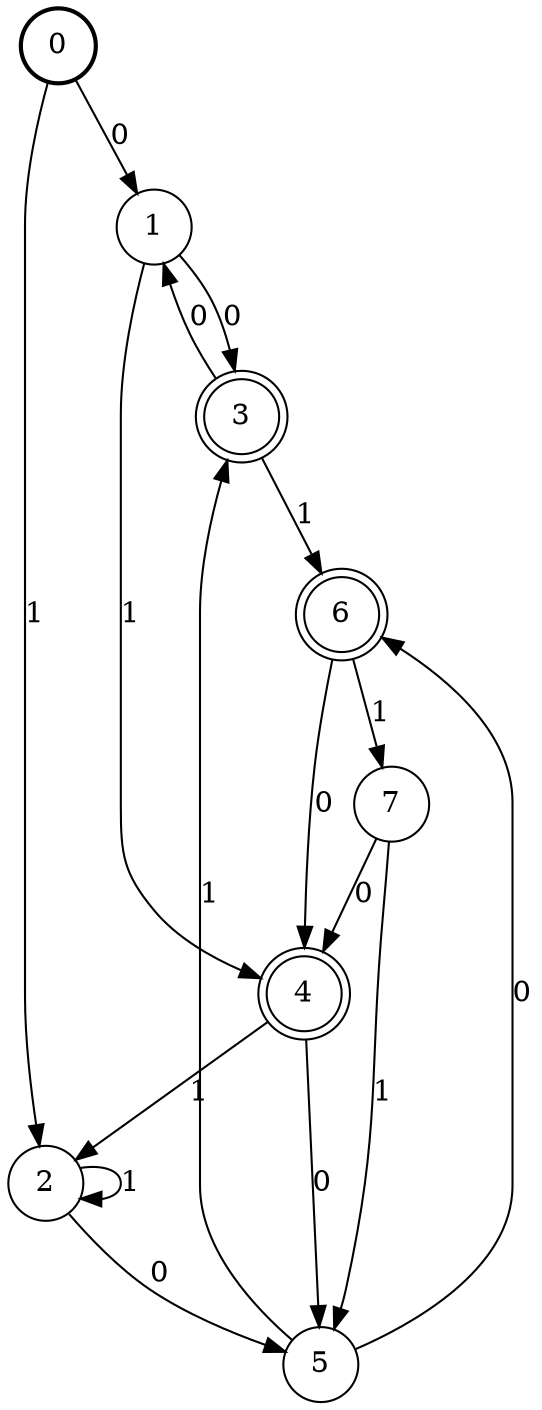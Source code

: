 digraph Automat {
    node [shape = circle];
    0 [style = "bold"];
    0 -> 1 [label = "0"];
    0 -> 2 [label = "1"];
    1 -> 3 [label = "0"];
    1 -> 4 [label = "1"];
    2 -> 5 [label = "0"];
    2 -> 2 [label = "1"];
    3 [peripheries=2]
    3 -> 1 [label = "0"];
    3 -> 6 [label = "1"];
    4 [peripheries=2]
    4 -> 5 [label = "0"];
    4 -> 2 [label = "1"];
    5 -> 6 [label = "0"];
    5 -> 3 [label = "1"];
    6 [peripheries=2]
    6 -> 4 [label = "0"];
    6 -> 7 [label = "1"];
    7 -> 4 [label = "0"];
    7 -> 5 [label = "1"];
}
